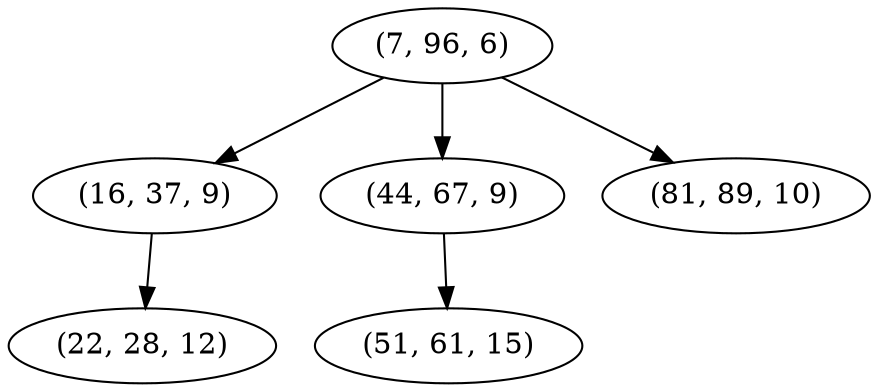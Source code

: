 digraph tree {
    "(7, 96, 6)";
    "(16, 37, 9)";
    "(22, 28, 12)";
    "(44, 67, 9)";
    "(51, 61, 15)";
    "(81, 89, 10)";
    "(7, 96, 6)" -> "(16, 37, 9)";
    "(7, 96, 6)" -> "(44, 67, 9)";
    "(7, 96, 6)" -> "(81, 89, 10)";
    "(16, 37, 9)" -> "(22, 28, 12)";
    "(44, 67, 9)" -> "(51, 61, 15)";
}
